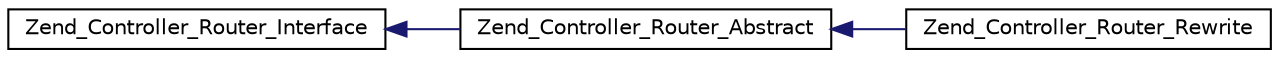 digraph G
{
  edge [fontname="Helvetica",fontsize="10",labelfontname="Helvetica",labelfontsize="10"];
  node [fontname="Helvetica",fontsize="10",shape=record];
  rankdir="LR";
  Node1 [label="Zend_Controller_Router_Interface",height=0.2,width=0.4,color="black", fillcolor="white", style="filled",URL="$interface_zend___controller___router___interface.html"];
  Node1 -> Node2 [dir="back",color="midnightblue",fontsize="10",style="solid",fontname="Helvetica"];
  Node2 [label="Zend_Controller_Router_Abstract",height=0.2,width=0.4,color="black", fillcolor="white", style="filled",URL="$class_zend___controller___router___abstract.html"];
  Node2 -> Node3 [dir="back",color="midnightblue",fontsize="10",style="solid",fontname="Helvetica"];
  Node3 [label="Zend_Controller_Router_Rewrite",height=0.2,width=0.4,color="black", fillcolor="white", style="filled",URL="$class_zend___controller___router___rewrite.html"];
}
